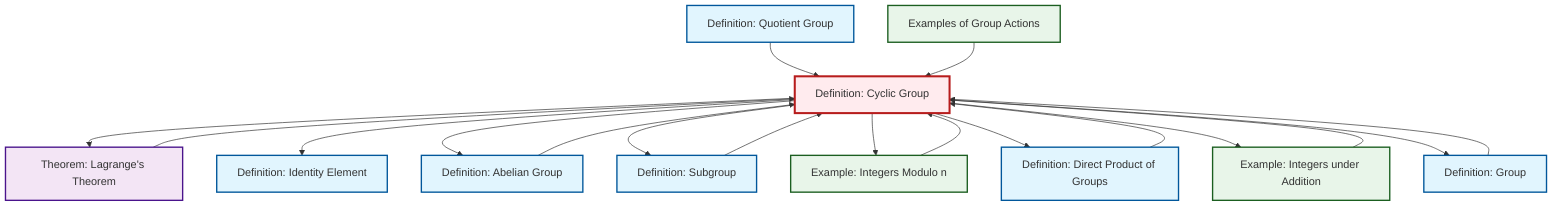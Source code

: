graph TD
    classDef definition fill:#e1f5fe,stroke:#01579b,stroke-width:2px
    classDef theorem fill:#f3e5f5,stroke:#4a148c,stroke-width:2px
    classDef axiom fill:#fff3e0,stroke:#e65100,stroke-width:2px
    classDef example fill:#e8f5e9,stroke:#1b5e20,stroke-width:2px
    classDef current fill:#ffebee,stroke:#b71c1c,stroke-width:3px
    ex-group-action-examples["Examples of Group Actions"]:::example
    def-direct-product["Definition: Direct Product of Groups"]:::definition
    def-identity-element["Definition: Identity Element"]:::definition
    def-subgroup["Definition: Subgroup"]:::definition
    ex-integers-addition["Example: Integers under Addition"]:::example
    def-quotient-group["Definition: Quotient Group"]:::definition
    thm-lagrange["Theorem: Lagrange's Theorem"]:::theorem
    ex-quotient-integers-mod-n["Example: Integers Modulo n"]:::example
    def-cyclic-group["Definition: Cyclic Group"]:::definition
    def-group["Definition: Group"]:::definition
    def-abelian-group["Definition: Abelian Group"]:::definition
    def-cyclic-group --> thm-lagrange
    def-cyclic-group --> def-identity-element
    def-cyclic-group --> def-abelian-group
    def-subgroup --> def-cyclic-group
    def-group --> def-cyclic-group
    def-quotient-group --> def-cyclic-group
    ex-integers-addition --> def-cyclic-group
    def-direct-product --> def-cyclic-group
    def-cyclic-group --> def-subgroup
    thm-lagrange --> def-cyclic-group
    def-abelian-group --> def-cyclic-group
    ex-group-action-examples --> def-cyclic-group
    ex-quotient-integers-mod-n --> def-cyclic-group
    def-cyclic-group --> ex-quotient-integers-mod-n
    def-cyclic-group --> def-direct-product
    def-cyclic-group --> ex-integers-addition
    def-cyclic-group --> def-group
    class def-cyclic-group current